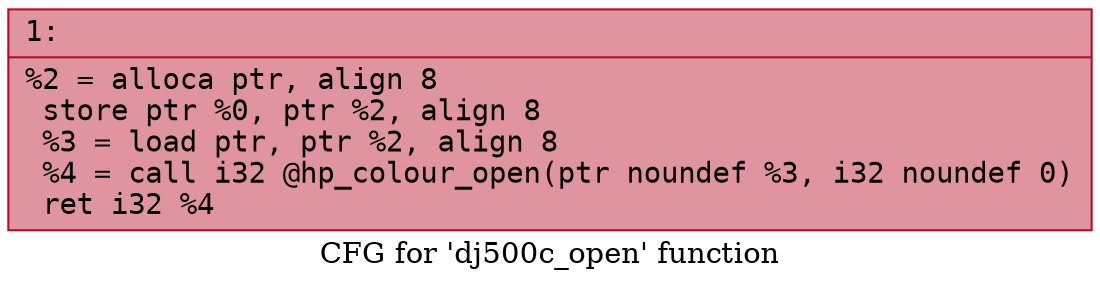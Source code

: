 digraph "CFG for 'dj500c_open' function" {
	label="CFG for 'dj500c_open' function";

	Node0x600001506cb0 [shape=record,color="#b70d28ff", style=filled, fillcolor="#b70d2870" fontname="Courier",label="{1:\l|  %2 = alloca ptr, align 8\l  store ptr %0, ptr %2, align 8\l  %3 = load ptr, ptr %2, align 8\l  %4 = call i32 @hp_colour_open(ptr noundef %3, i32 noundef 0)\l  ret i32 %4\l}"];
}
